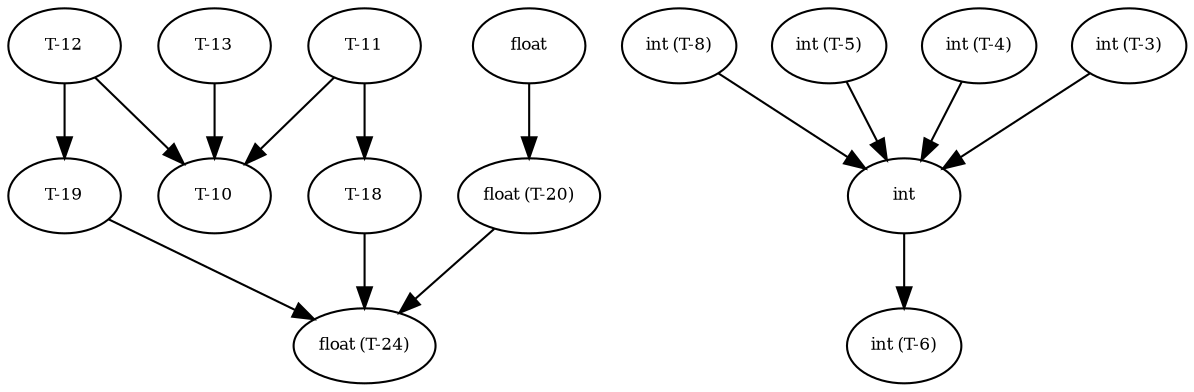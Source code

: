 digraph RGL__DirectedAdjacencyGraph {
    "float (T-20)" [
        fontsize = 8,
        label = "float (T-20)"
    ]

    "float (T-24)" [
        fontsize = 8,
        label = "float (T-24)"
    ]

    "T-19" [
        fontsize = 8,
        label = "T-19"
    ]

    "T-18" [
        fontsize = 8,
        label = "T-18"
    ]

    float [
        fontsize = 8,
        label = float
    ]

    "T-12" [
        fontsize = 8,
        label = "T-12"
    ]

    "T-10" [
        fontsize = 8,
        label = "T-10"
    ]

    "T-11" [
        fontsize = 8,
        label = "T-11"
    ]

    "T-13" [
        fontsize = 8,
        label = "T-13"
    ]

    int [
        fontsize = 8,
        label = int
    ]

    "int (T-6)" [
        fontsize = 8,
        label = "int (T-6)"
    ]

    "int (T-8)" [
        fontsize = 8,
        label = "int (T-8)"
    ]

    "int (T-5)" [
        fontsize = 8,
        label = "int (T-5)"
    ]

    "int (T-4)" [
        fontsize = 8,
        label = "int (T-4)"
    ]

    "int (T-3)" [
        fontsize = 8,
        label = "int (T-3)"
    ]

    "float (T-20)" -> "float (T-24)" [
        fontsize = 8
    ]

    "T-19" -> "float (T-24)" [
        fontsize = 8
    ]

    "T-18" -> "float (T-24)" [
        fontsize = 8
    ]

    float -> "float (T-20)" [
        fontsize = 8
    ]

    "T-12" -> "T-19" [
        fontsize = 8
    ]

    "T-12" -> "T-10" [
        fontsize = 8
    ]

    "T-11" -> "T-18" [
        fontsize = 8
    ]

    "T-11" -> "T-10" [
        fontsize = 8
    ]

    "T-13" -> "T-10" [
        fontsize = 8
    ]

    int -> "int (T-6)" [
        fontsize = 8
    ]

    "int (T-8)" -> int [
        fontsize = 8
    ]

    "int (T-5)" -> int [
        fontsize = 8
    ]

    "int (T-4)" -> int [
        fontsize = 8
    ]

    "int (T-3)" -> int [
        fontsize = 8
    ]
}
